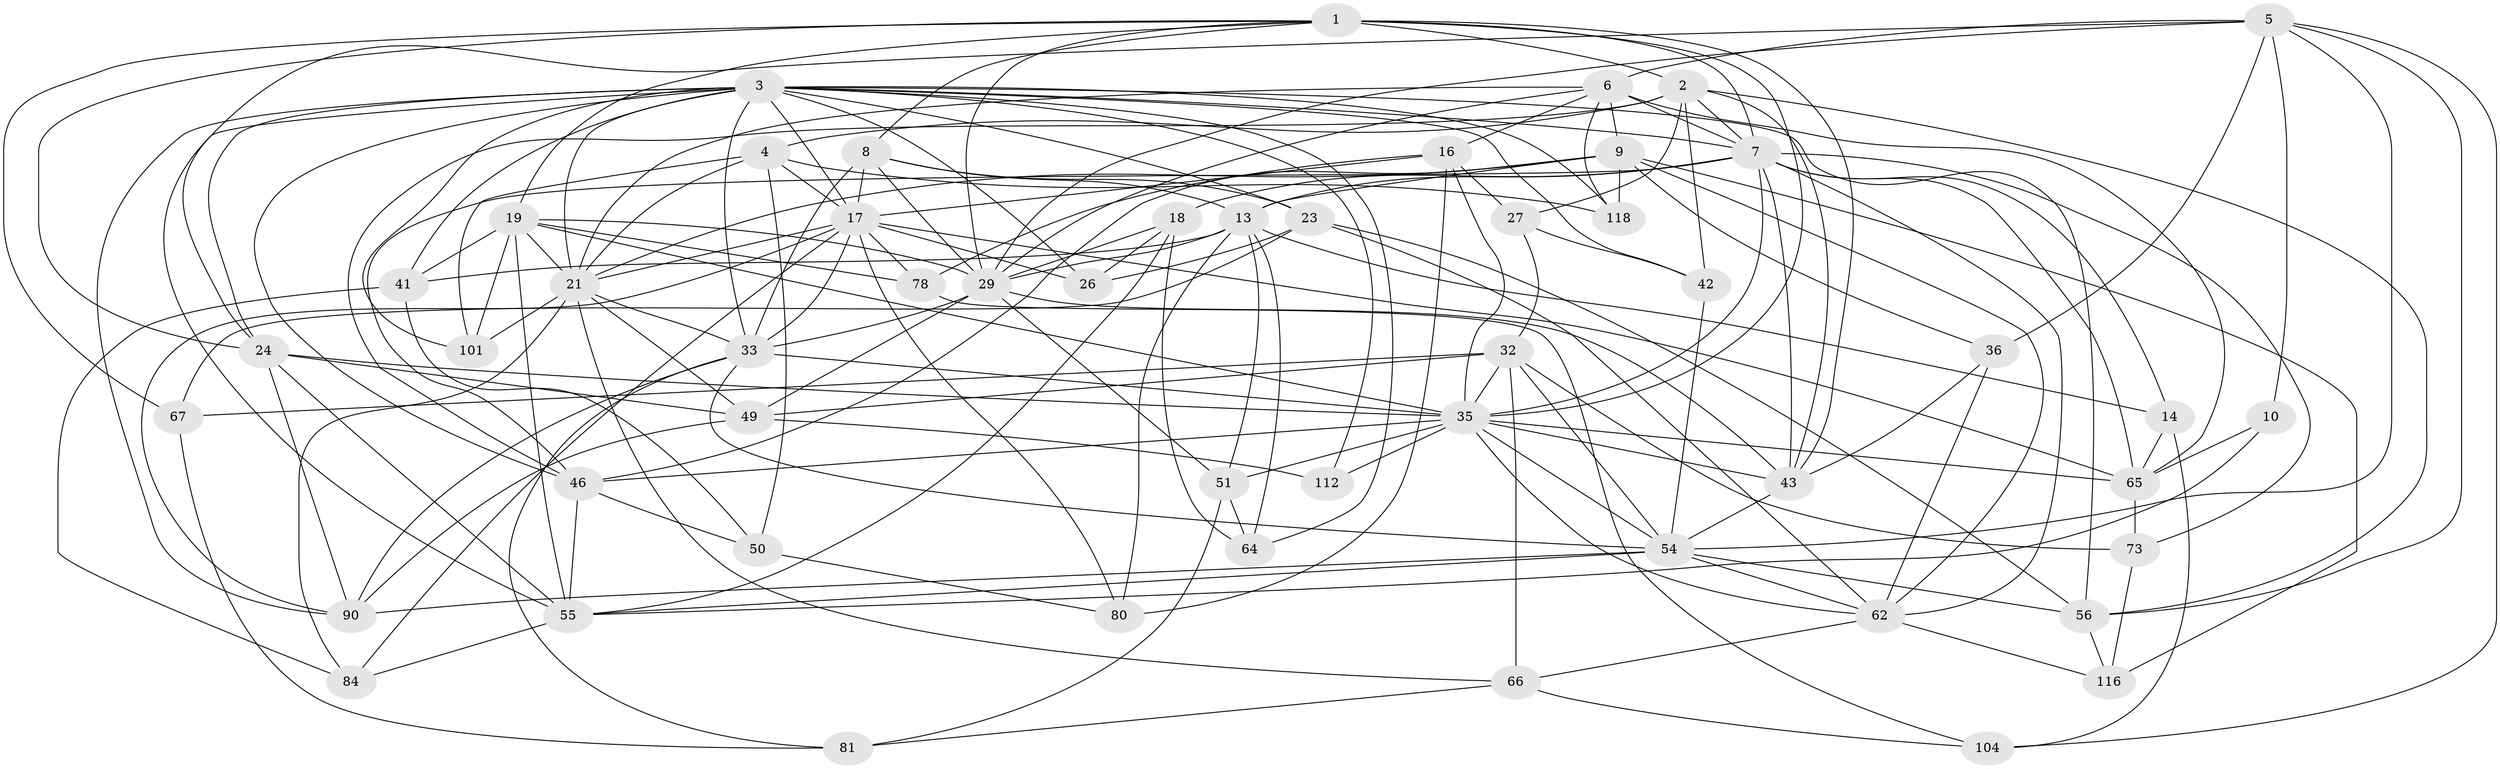 // original degree distribution, {4: 1.0}
// Generated by graph-tools (version 1.1) at 2025/20/03/04/25 18:20:42]
// undirected, 52 vertices, 171 edges
graph export_dot {
graph [start="1"]
  node [color=gray90,style=filled];
  1 [super="+76+30"];
  2 [super="+97+53"];
  3 [super="+20+15"];
  4 [super="+12"];
  5 [super="+47+63"];
  6 [super="+132+122"];
  7 [super="+11+57+102"];
  8 [super="+22"];
  9 [super="+83+108"];
  10;
  13 [super="+39+94"];
  14;
  16 [super="+31"];
  17 [super="+117+59"];
  18 [super="+125"];
  19 [super="+52+129"];
  21 [super="+123+92"];
  23 [super="+120"];
  24 [super="+38"];
  26;
  27;
  29 [super="+130+87+48"];
  32 [super="+34+72"];
  33 [super="+93+99+126"];
  35 [super="+100+44+37"];
  36;
  41 [super="+96"];
  42;
  43 [super="+85"];
  46 [super="+98+115"];
  49 [super="+113"];
  50;
  51 [super="+60"];
  54 [super="+69+71"];
  55 [super="+124+105"];
  56 [super="+111"];
  62 [super="+119+82"];
  64;
  65 [super="+75+128"];
  66 [super="+95"];
  67;
  73;
  78;
  80;
  81;
  84;
  90 [super="+131"];
  101;
  104;
  112;
  116;
  118;
  1 -- 8;
  1 -- 35 [weight=2];
  1 -- 2;
  1 -- 19;
  1 -- 67;
  1 -- 24 [weight=2];
  1 -- 43 [weight=2];
  1 -- 29;
  1 -- 7;
  2 -- 56;
  2 -- 42;
  2 -- 46;
  2 -- 43;
  2 -- 27;
  2 -- 4;
  2 -- 7;
  3 -- 41 [weight=2];
  3 -- 26;
  3 -- 21 [weight=2];
  3 -- 90;
  3 -- 46;
  3 -- 7;
  3 -- 64;
  3 -- 101;
  3 -- 42;
  3 -- 112 [weight=2];
  3 -- 23;
  3 -- 118;
  3 -- 55;
  3 -- 56;
  3 -- 17;
  3 -- 33;
  3 -- 24;
  4 -- 101;
  4 -- 50;
  4 -- 118;
  4 -- 17;
  4 -- 21;
  5 -- 36;
  5 -- 6;
  5 -- 104;
  5 -- 10;
  5 -- 54;
  5 -- 56;
  5 -- 24;
  5 -- 29;
  6 -- 16;
  6 -- 118;
  6 -- 9;
  6 -- 29;
  6 -- 65;
  6 -- 21;
  6 -- 7;
  7 -- 65;
  7 -- 14;
  7 -- 43;
  7 -- 46 [weight=2];
  7 -- 35;
  7 -- 73;
  7 -- 13;
  7 -- 62;
  7 -- 18;
  8 -- 33;
  8 -- 13;
  8 -- 17;
  8 -- 23;
  8 -- 29;
  9 -- 62;
  9 -- 116;
  9 -- 36;
  9 -- 46;
  9 -- 21;
  9 -- 13;
  9 -- 118;
  10 -- 65 [weight=2];
  10 -- 55;
  13 -- 14;
  13 -- 41;
  13 -- 80;
  13 -- 64;
  13 -- 29;
  13 -- 51 [weight=2];
  14 -- 104;
  14 -- 65;
  16 -- 80;
  16 -- 17;
  16 -- 35;
  16 -- 27;
  16 -- 78;
  17 -- 84;
  17 -- 78;
  17 -- 80;
  17 -- 65;
  17 -- 21;
  17 -- 90;
  17 -- 26;
  17 -- 33;
  18 -- 64;
  18 -- 26;
  18 -- 29 [weight=2];
  18 -- 55;
  19 -- 21;
  19 -- 41;
  19 -- 29;
  19 -- 101;
  19 -- 78;
  19 -- 55;
  19 -- 35;
  21 -- 49;
  21 -- 84;
  21 -- 101;
  21 -- 33;
  21 -- 66;
  23 -- 62;
  23 -- 67;
  23 -- 56;
  23 -- 26;
  24 -- 49;
  24 -- 35;
  24 -- 90;
  24 -- 55;
  27 -- 42;
  27 -- 32;
  29 -- 43;
  29 -- 49;
  29 -- 33;
  29 -- 51;
  32 -- 66 [weight=2];
  32 -- 73;
  32 -- 67;
  32 -- 49;
  32 -- 54;
  32 -- 35;
  33 -- 90;
  33 -- 54;
  33 -- 35 [weight=2];
  33 -- 81;
  35 -- 65;
  35 -- 62;
  35 -- 112;
  35 -- 54;
  35 -- 46;
  35 -- 51;
  35 -- 43;
  36 -- 62;
  36 -- 43;
  41 -- 84;
  41 -- 50;
  42 -- 54;
  43 -- 54;
  46 -- 50;
  46 -- 55;
  49 -- 112;
  49 -- 90;
  50 -- 80;
  51 -- 81;
  51 -- 64;
  54 -- 62;
  54 -- 56;
  54 -- 90;
  54 -- 55;
  55 -- 84;
  56 -- 116;
  62 -- 116;
  62 -- 66;
  65 -- 73;
  66 -- 81;
  66 -- 104;
  67 -- 81;
  73 -- 116;
  78 -- 104;
}
